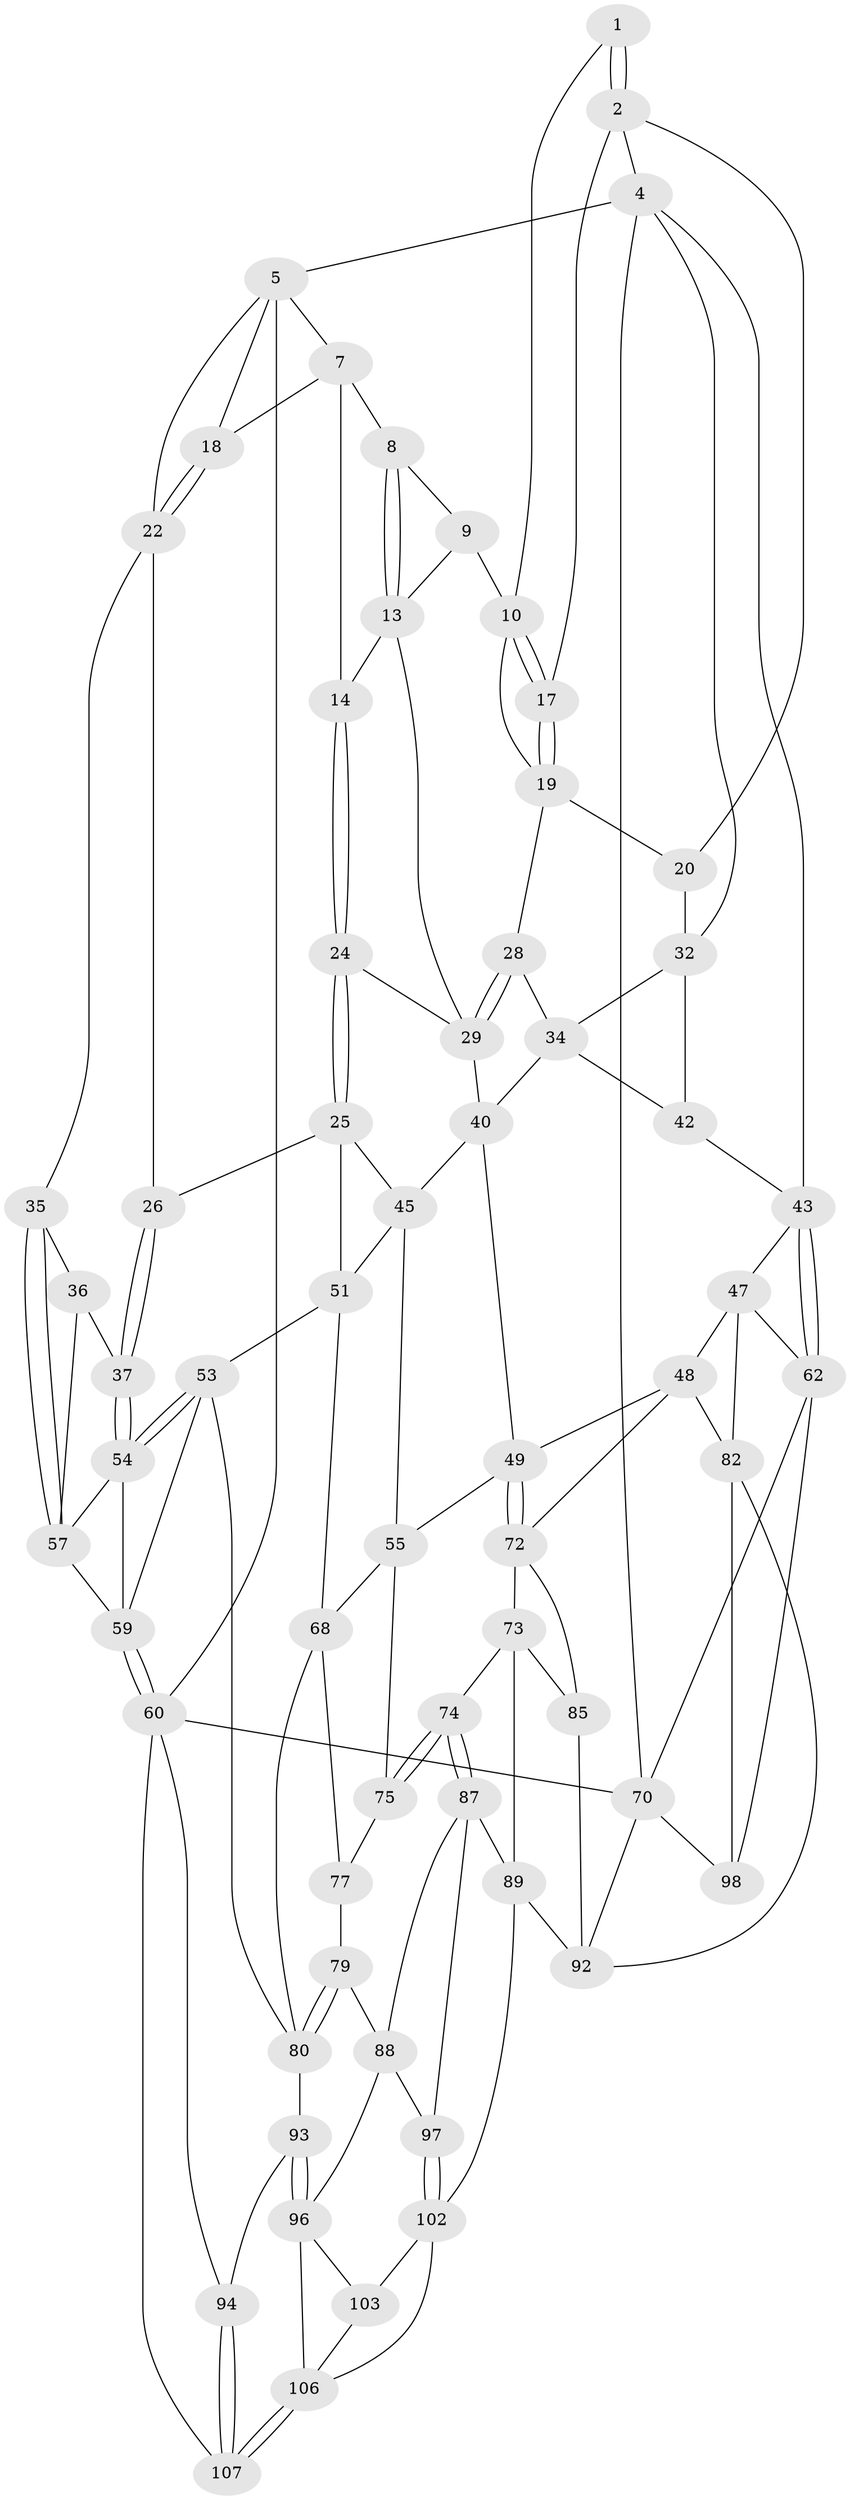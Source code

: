 // original degree distribution, {3: 0.027777777777777776, 5: 0.49074074074074076, 6: 0.24074074074074073, 4: 0.24074074074074073}
// Generated by graph-tools (version 1.1) at 2025/42/03/06/25 10:42:34]
// undirected, 64 vertices, 139 edges
graph export_dot {
graph [start="1"]
  node [color=gray90,style=filled];
  1 [pos="+0.728881406280956+0"];
  2 [pos="+1+0",super="+3"];
  4 [pos="+1+0",super="+31"];
  5 [pos="+0+0",super="+6"];
  7 [pos="+0.08690836134207564+0",super="+15"];
  8 [pos="+0.4247689434640995+0"];
  9 [pos="+0.5233014046822809+0",super="+12"];
  10 [pos="+0.667174475916437+0.05441636363357051",super="+11"];
  13 [pos="+0.4230872099841931+0",super="+16"];
  14 [pos="+0.2997026952034044+0.1285898420785589"];
  17 [pos="+0.7677293046512703+0.10156005255462112"];
  18 [pos="+0.13336480194982173+0.1179422699034424"];
  19 [pos="+0.7534756509762701+0.16963717895156627",super="+21"];
  20 [pos="+0.9161617797969175+0.1493560647115524"];
  22 [pos="+0.10714515292475747+0.17065656300592813",super="+23"];
  24 [pos="+0.30968975966577994+0.2743873749512151"];
  25 [pos="+0.2930704339358997+0.29048728551021213",super="+46"];
  26 [pos="+0.24325141017692908+0.3008851238245181",super="+27"];
  28 [pos="+0.7549812541302832+0.22111421426096142"];
  29 [pos="+0.6138737677653131+0.3144558261938563",super="+30"];
  32 [pos="+0.9303192142230461+0.24167166585081104",super="+33"];
  34 [pos="+0.837453375970962+0.2896652096281402",super="+39"];
  35 [pos="+0+0.28266279761068996"];
  36 [pos="+0.09926584466888484+0.24265604857962272",super="+38"];
  37 [pos="+0.17817515085933033+0.3813950886877033"];
  40 [pos="+0.67309370941163+0.41915085853313466",super="+41"];
  42 [pos="+0.8984051913343389+0.34341089696977967"];
  43 [pos="+1+0.42846832936959384",super="+44"];
  45 [pos="+0.5087240924281876+0.4533807125572508",super="+56"];
  47 [pos="+0.8756516872552735+0.4873040378424667",super="+63"];
  48 [pos="+0.791584993454237+0.5557576942419017",super="+83"];
  49 [pos="+0.7277350158493227+0.5523004414976912",super="+50"];
  51 [pos="+0.39065275843479713+0.5326878394112085",super="+52"];
  53 [pos="+0.20096554535524982+0.5571738409512668",super="+65"];
  54 [pos="+0.17097296511942833+0.5365030950793384",super="+64"];
  55 [pos="+0.5974919065685494+0.5886345745027683",super="+67"];
  57 [pos="+0+0.4468522550821716",super="+58"];
  59 [pos="+0+0.7942278849409915",super="+66"];
  60 [pos="+0+0.948585588742496",super="+61"];
  62 [pos="+1+0.715496366192206",super="+71"];
  68 [pos="+0.44357635259902933+0.6297483290854625",super="+69"];
  70 [pos="+1+1",super="+101"];
  72 [pos="+0.7047572064963081+0.6985037385898683",super="+84"];
  73 [pos="+0.6920972836004107+0.7099364957090303",super="+86"];
  74 [pos="+0.6020605267312737+0.7653623726030202"];
  75 [pos="+0.5537964344318045+0.7413114933156445",super="+76"];
  77 [pos="+0.4524073366008813+0.639366251105854",super="+78"];
  79 [pos="+0.46009763995170117+0.7902174811745731"];
  80 [pos="+0.30795368382243943+0.7886655673855749",super="+81"];
  82 [pos="+0.9816840281643969+0.7212079811158304",super="+91"];
  85 [pos="+0.7839980349736411+0.8533847566123638"];
  87 [pos="+0.6174743956576337+0.8275811012726929",super="+90"];
  88 [pos="+0.4858168984357735+0.8365736044434948",super="+95"];
  89 [pos="+0.6857158278111001+0.8961618201039154",super="+100"];
  92 [pos="+0.8281660692835281+0.8961897828184611",super="+99"];
  93 [pos="+0.2890782071686102+0.809013643988321"];
  94 [pos="+0.16470081580054766+0.905270444328892"];
  96 [pos="+0.3310728113785615+0.9039323113217497",super="+104"];
  97 [pos="+0.5248928130145823+0.9189799334615555"];
  98 [pos="+0.9009963537579425+0.9093518204776327"];
  102 [pos="+0.5152199579515568+0.9781092804479233",super="+105"];
  103 [pos="+0.4325126543984783+0.9625677082842552"];
  106 [pos="+0.2892384869788092+1",super="+108"];
  107 [pos="+0.26923746757750544+1"];
  1 -- 2;
  1 -- 2;
  1 -- 10;
  2 -- 17;
  2 -- 4;
  2 -- 20;
  4 -- 5;
  4 -- 70;
  4 -- 32;
  4 -- 43;
  5 -- 22;
  5 -- 60;
  5 -- 18;
  5 -- 7;
  7 -- 8;
  7 -- 18;
  7 -- 14;
  8 -- 9;
  8 -- 13;
  8 -- 13;
  9 -- 13;
  9 -- 10;
  10 -- 17;
  10 -- 17;
  10 -- 19;
  13 -- 14;
  13 -- 29;
  14 -- 24;
  14 -- 24;
  17 -- 19;
  17 -- 19;
  18 -- 22;
  18 -- 22;
  19 -- 20;
  19 -- 28;
  20 -- 32;
  22 -- 35;
  22 -- 26;
  24 -- 25;
  24 -- 25;
  24 -- 29;
  25 -- 26;
  25 -- 51;
  25 -- 45;
  26 -- 37;
  26 -- 37;
  28 -- 29;
  28 -- 29;
  28 -- 34;
  29 -- 40;
  32 -- 34;
  32 -- 42;
  34 -- 40;
  34 -- 42;
  35 -- 36;
  35 -- 57;
  35 -- 57;
  36 -- 57;
  36 -- 37;
  37 -- 54;
  37 -- 54;
  40 -- 49;
  40 -- 45;
  42 -- 43;
  43 -- 62;
  43 -- 62;
  43 -- 47;
  45 -- 51;
  45 -- 55;
  47 -- 48;
  47 -- 82;
  47 -- 62;
  48 -- 49;
  48 -- 82;
  48 -- 72;
  49 -- 72;
  49 -- 72;
  49 -- 55;
  51 -- 53;
  51 -- 68;
  53 -- 54;
  53 -- 54;
  53 -- 80;
  53 -- 59;
  54 -- 57;
  54 -- 59;
  55 -- 75;
  55 -- 68;
  57 -- 59;
  59 -- 60;
  59 -- 60;
  60 -- 94;
  60 -- 107;
  60 -- 70;
  62 -- 70;
  62 -- 98;
  68 -- 77;
  68 -- 80;
  70 -- 98;
  70 -- 92;
  72 -- 73;
  72 -- 85;
  73 -- 74;
  73 -- 89;
  73 -- 85;
  74 -- 75;
  74 -- 75;
  74 -- 87;
  74 -- 87;
  75 -- 77 [weight=2];
  77 -- 79;
  79 -- 80;
  79 -- 80;
  79 -- 88;
  80 -- 93;
  82 -- 92;
  82 -- 98;
  85 -- 92;
  87 -- 88;
  87 -- 89;
  87 -- 97;
  88 -- 97;
  88 -- 96;
  89 -- 92;
  89 -- 102;
  93 -- 94;
  93 -- 96;
  93 -- 96;
  94 -- 107;
  94 -- 107;
  96 -- 106;
  96 -- 103;
  97 -- 102;
  97 -- 102;
  102 -- 103;
  102 -- 106;
  103 -- 106;
  106 -- 107;
  106 -- 107;
}
